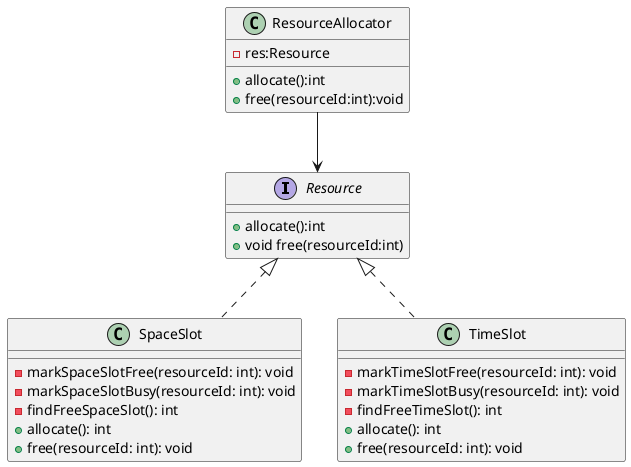 @startuml


interface Resource {
     +allocate():int 
     +void free(resourceId:int)
}


class ResourceAllocator
{
    -res:Resource
    +allocate():int
    +free(resourceId:int):void
       
}


class SpaceSlot implements Resource {
  -markSpaceSlotFree(resourceId: int): void
  -markSpaceSlotBusy(resourceId: int): void
  -findFreeSpaceSlot(): int
  +allocate(): int
  +free(resourceId: int): void
}



class TimeSlot implements Resource {
  -markTimeSlotFree(resourceId: int): void
  -markTimeSlotBusy(resourceId: int): void
  -findFreeTimeSlot(): int
  +allocate(): int
  +free(resourceId: int): void
}


ResourceAllocator --> Resource


@enduml